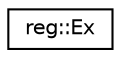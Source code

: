 digraph "类继承关系图"
{
 // INTERACTIVE_SVG=YES
 // LATEX_PDF_SIZE
  edge [fontname="Helvetica",fontsize="10",labelfontname="Helvetica",labelfontsize="10"];
  node [fontname="Helvetica",fontsize="10",shape=record];
  rankdir="LR";
  Node0 [label="reg::Ex",height=0.2,width=0.4,color="black", fillcolor="white", style="filled",URL="$d2/dd8/classreg_1_1_ex.html",tooltip="Class representing a regular expression."];
}
